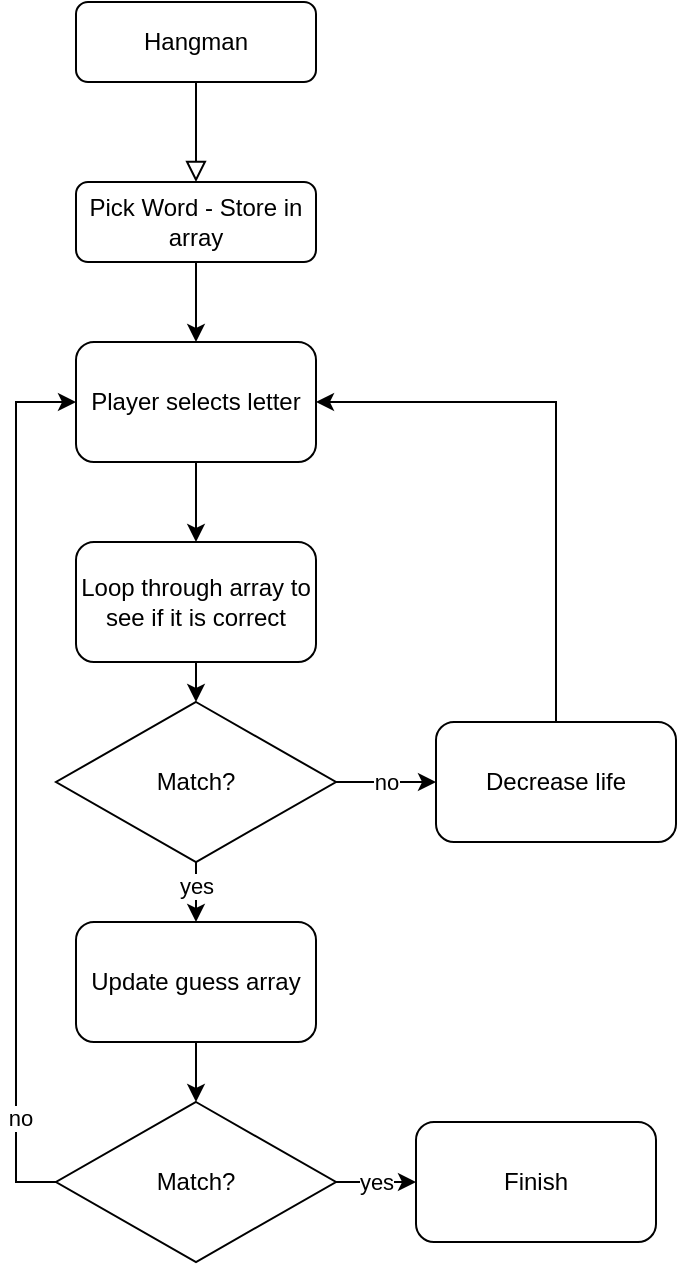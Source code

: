 <mxfile version="24.0.7" type="device">
  <diagram id="C5RBs43oDa-KdzZeNtuy" name="Page-1">
    <mxGraphModel dx="920" dy="793" grid="1" gridSize="10" guides="1" tooltips="1" connect="1" arrows="1" fold="1" page="1" pageScale="1" pageWidth="827" pageHeight="1169" math="0" shadow="0">
      <root>
        <mxCell id="WIyWlLk6GJQsqaUBKTNV-0" />
        <mxCell id="WIyWlLk6GJQsqaUBKTNV-1" parent="WIyWlLk6GJQsqaUBKTNV-0" />
        <mxCell id="WIyWlLk6GJQsqaUBKTNV-2" value="" style="rounded=0;html=1;jettySize=auto;orthogonalLoop=1;fontSize=11;endArrow=block;endFill=0;endSize=8;strokeWidth=1;shadow=0;labelBackgroundColor=none;edgeStyle=orthogonalEdgeStyle;" parent="WIyWlLk6GJQsqaUBKTNV-1" source="WIyWlLk6GJQsqaUBKTNV-3" edge="1">
          <mxGeometry relative="1" as="geometry">
            <mxPoint x="220" y="170" as="targetPoint" />
          </mxGeometry>
        </mxCell>
        <mxCell id="WIyWlLk6GJQsqaUBKTNV-3" value="Hangman" style="rounded=1;whiteSpace=wrap;html=1;fontSize=12;glass=0;strokeWidth=1;shadow=0;" parent="WIyWlLk6GJQsqaUBKTNV-1" vertex="1">
          <mxGeometry x="160" y="80" width="120" height="40" as="geometry" />
        </mxCell>
        <mxCell id="52w3ePcMOA325tNKUlFR-9" style="edgeStyle=orthogonalEdgeStyle;rounded=0;orthogonalLoop=1;jettySize=auto;html=1;exitX=0.5;exitY=1;exitDx=0;exitDy=0;entryX=0.5;entryY=0;entryDx=0;entryDy=0;" edge="1" parent="WIyWlLk6GJQsqaUBKTNV-1" source="WIyWlLk6GJQsqaUBKTNV-7" target="52w3ePcMOA325tNKUlFR-0">
          <mxGeometry relative="1" as="geometry" />
        </mxCell>
        <mxCell id="WIyWlLk6GJQsqaUBKTNV-7" value="Pick Word - Store in array" style="rounded=1;whiteSpace=wrap;html=1;fontSize=12;glass=0;strokeWidth=1;shadow=0;" parent="WIyWlLk6GJQsqaUBKTNV-1" vertex="1">
          <mxGeometry x="160" y="170" width="120" height="40" as="geometry" />
        </mxCell>
        <mxCell id="52w3ePcMOA325tNKUlFR-10" style="edgeStyle=orthogonalEdgeStyle;rounded=0;orthogonalLoop=1;jettySize=auto;html=1;exitX=0.5;exitY=1;exitDx=0;exitDy=0;entryX=0.5;entryY=0;entryDx=0;entryDy=0;" edge="1" parent="WIyWlLk6GJQsqaUBKTNV-1" source="52w3ePcMOA325tNKUlFR-0" target="52w3ePcMOA325tNKUlFR-1">
          <mxGeometry relative="1" as="geometry" />
        </mxCell>
        <mxCell id="52w3ePcMOA325tNKUlFR-0" value="Player selects letter" style="rounded=1;whiteSpace=wrap;html=1;" vertex="1" parent="WIyWlLk6GJQsqaUBKTNV-1">
          <mxGeometry x="160" y="250" width="120" height="60" as="geometry" />
        </mxCell>
        <mxCell id="52w3ePcMOA325tNKUlFR-11" style="edgeStyle=orthogonalEdgeStyle;rounded=0;orthogonalLoop=1;jettySize=auto;html=1;exitX=0.5;exitY=1;exitDx=0;exitDy=0;entryX=0.5;entryY=0;entryDx=0;entryDy=0;" edge="1" parent="WIyWlLk6GJQsqaUBKTNV-1" source="52w3ePcMOA325tNKUlFR-1" target="52w3ePcMOA325tNKUlFR-3">
          <mxGeometry relative="1" as="geometry" />
        </mxCell>
        <mxCell id="52w3ePcMOA325tNKUlFR-1" value="Loop through array to see if it is correct" style="rounded=1;whiteSpace=wrap;html=1;" vertex="1" parent="WIyWlLk6GJQsqaUBKTNV-1">
          <mxGeometry x="160" y="350" width="120" height="60" as="geometry" />
        </mxCell>
        <mxCell id="52w3ePcMOA325tNKUlFR-12" value="no" style="edgeStyle=orthogonalEdgeStyle;rounded=0;orthogonalLoop=1;jettySize=auto;html=1;exitX=1;exitY=0.5;exitDx=0;exitDy=0;entryX=0;entryY=0.5;entryDx=0;entryDy=0;" edge="1" parent="WIyWlLk6GJQsqaUBKTNV-1" source="52w3ePcMOA325tNKUlFR-3" target="52w3ePcMOA325tNKUlFR-5">
          <mxGeometry relative="1" as="geometry" />
        </mxCell>
        <mxCell id="52w3ePcMOA325tNKUlFR-13" style="edgeStyle=orthogonalEdgeStyle;rounded=0;orthogonalLoop=1;jettySize=auto;html=1;exitX=0.5;exitY=1;exitDx=0;exitDy=0;entryX=0.5;entryY=0;entryDx=0;entryDy=0;" edge="1" parent="WIyWlLk6GJQsqaUBKTNV-1" source="52w3ePcMOA325tNKUlFR-3" target="52w3ePcMOA325tNKUlFR-4">
          <mxGeometry relative="1" as="geometry" />
        </mxCell>
        <mxCell id="52w3ePcMOA325tNKUlFR-20" value="yes" style="edgeLabel;html=1;align=center;verticalAlign=middle;resizable=0;points=[];" vertex="1" connectable="0" parent="52w3ePcMOA325tNKUlFR-13">
          <mxGeometry x="-0.2" relative="1" as="geometry">
            <mxPoint as="offset" />
          </mxGeometry>
        </mxCell>
        <mxCell id="52w3ePcMOA325tNKUlFR-3" value="Match?" style="rhombus;whiteSpace=wrap;html=1;" vertex="1" parent="WIyWlLk6GJQsqaUBKTNV-1">
          <mxGeometry x="150" y="430" width="140" height="80" as="geometry" />
        </mxCell>
        <mxCell id="52w3ePcMOA325tNKUlFR-14" style="edgeStyle=orthogonalEdgeStyle;rounded=0;orthogonalLoop=1;jettySize=auto;html=1;exitX=0.5;exitY=1;exitDx=0;exitDy=0;entryX=0.5;entryY=0;entryDx=0;entryDy=0;" edge="1" parent="WIyWlLk6GJQsqaUBKTNV-1" source="52w3ePcMOA325tNKUlFR-4">
          <mxGeometry relative="1" as="geometry">
            <mxPoint x="220" y="630" as="targetPoint" />
          </mxGeometry>
        </mxCell>
        <mxCell id="52w3ePcMOA325tNKUlFR-4" value="Update guess array" style="rounded=1;whiteSpace=wrap;html=1;" vertex="1" parent="WIyWlLk6GJQsqaUBKTNV-1">
          <mxGeometry x="160" y="540" width="120" height="60" as="geometry" />
        </mxCell>
        <mxCell id="52w3ePcMOA325tNKUlFR-21" style="edgeStyle=orthogonalEdgeStyle;rounded=0;orthogonalLoop=1;jettySize=auto;html=1;exitX=0.5;exitY=0;exitDx=0;exitDy=0;entryX=1;entryY=0.5;entryDx=0;entryDy=0;" edge="1" parent="WIyWlLk6GJQsqaUBKTNV-1" source="52w3ePcMOA325tNKUlFR-5" target="52w3ePcMOA325tNKUlFR-0">
          <mxGeometry relative="1" as="geometry" />
        </mxCell>
        <mxCell id="52w3ePcMOA325tNKUlFR-5" value="Decrease life" style="rounded=1;whiteSpace=wrap;html=1;" vertex="1" parent="WIyWlLk6GJQsqaUBKTNV-1">
          <mxGeometry x="340" y="440" width="120" height="60" as="geometry" />
        </mxCell>
        <mxCell id="52w3ePcMOA325tNKUlFR-15" value="Finish" style="rounded=1;whiteSpace=wrap;html=1;" vertex="1" parent="WIyWlLk6GJQsqaUBKTNV-1">
          <mxGeometry x="330" y="640" width="120" height="60" as="geometry" />
        </mxCell>
        <mxCell id="52w3ePcMOA325tNKUlFR-17" style="edgeStyle=orthogonalEdgeStyle;rounded=0;orthogonalLoop=1;jettySize=auto;html=1;exitX=0;exitY=0.5;exitDx=0;exitDy=0;entryX=0;entryY=0.5;entryDx=0;entryDy=0;" edge="1" parent="WIyWlLk6GJQsqaUBKTNV-1" source="52w3ePcMOA325tNKUlFR-16" target="52w3ePcMOA325tNKUlFR-0">
          <mxGeometry relative="1" as="geometry" />
        </mxCell>
        <mxCell id="52w3ePcMOA325tNKUlFR-19" value="no" style="edgeLabel;html=1;align=center;verticalAlign=middle;resizable=0;points=[];" vertex="1" connectable="0" parent="52w3ePcMOA325tNKUlFR-17">
          <mxGeometry x="-0.764" y="-2" relative="1" as="geometry">
            <mxPoint as="offset" />
          </mxGeometry>
        </mxCell>
        <mxCell id="52w3ePcMOA325tNKUlFR-18" value="yes" style="edgeStyle=orthogonalEdgeStyle;rounded=0;orthogonalLoop=1;jettySize=auto;html=1;exitX=1;exitY=0.5;exitDx=0;exitDy=0;entryX=0;entryY=0.5;entryDx=0;entryDy=0;" edge="1" parent="WIyWlLk6GJQsqaUBKTNV-1" source="52w3ePcMOA325tNKUlFR-16" target="52w3ePcMOA325tNKUlFR-15">
          <mxGeometry relative="1" as="geometry" />
        </mxCell>
        <mxCell id="52w3ePcMOA325tNKUlFR-16" value="Match?" style="rhombus;whiteSpace=wrap;html=1;" vertex="1" parent="WIyWlLk6GJQsqaUBKTNV-1">
          <mxGeometry x="150" y="630" width="140" height="80" as="geometry" />
        </mxCell>
      </root>
    </mxGraphModel>
  </diagram>
</mxfile>
